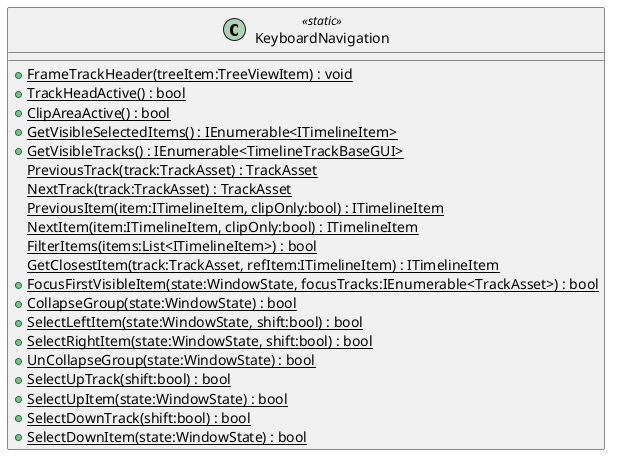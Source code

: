 @startuml
class KeyboardNavigation <<static>> {
    + {static} FrameTrackHeader(treeItem:TreeViewItem) : void
    + {static} TrackHeadActive() : bool
    + {static} ClipAreaActive() : bool
    + {static} GetVisibleSelectedItems() : IEnumerable<ITimelineItem>
    + {static} GetVisibleTracks() : IEnumerable<TimelineTrackBaseGUI>
    {static} PreviousTrack(track:TrackAsset) : TrackAsset
    {static} NextTrack(track:TrackAsset) : TrackAsset
    {static} PreviousItem(item:ITimelineItem, clipOnly:bool) : ITimelineItem
    {static} NextItem(item:ITimelineItem, clipOnly:bool) : ITimelineItem
    {static} FilterItems(items:List<ITimelineItem>) : bool
    {static} GetClosestItem(track:TrackAsset, refItem:ITimelineItem) : ITimelineItem
    + {static} FocusFirstVisibleItem(state:WindowState, focusTracks:IEnumerable<TrackAsset>) : bool
    + {static} CollapseGroup(state:WindowState) : bool
    + {static} SelectLeftItem(state:WindowState, shift:bool) : bool
    + {static} SelectRightItem(state:WindowState, shift:bool) : bool
    + {static} UnCollapseGroup(state:WindowState) : bool
    + {static} SelectUpTrack(shift:bool) : bool
    + {static} SelectUpItem(state:WindowState) : bool
    + {static} SelectDownTrack(shift:bool) : bool
    + {static} SelectDownItem(state:WindowState) : bool
}
@enduml
